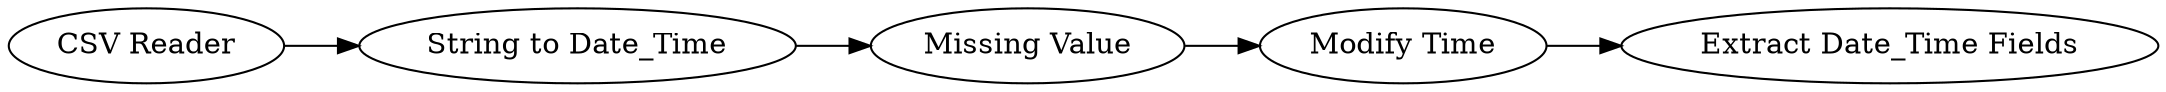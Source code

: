 digraph {
	2 -> 3
	1 -> 2
	3 -> 4
	4 -> 5
	5 [label="Extract Date_Time Fields"]
	1 [label="CSV Reader"]
	4 [label="Modify Time"]
	3 [label="Missing Value"]
	2 [label="String to Date_Time"]
	rankdir=LR
}
